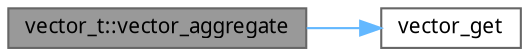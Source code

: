 digraph "vector_t::vector_aggregate"
{
 // INTERACTIVE_SVG=YES
 // LATEX_PDF_SIZE
  bgcolor="transparent";
  edge [fontname=Mononoki,fontsize=10,labelfontname=Mononoki,labelfontsize=10];
  node [fontname=Mononoki,fontsize=10,shape=box,height=0.2,width=0.4];
  rankdir="LR";
  Node1 [id="Node000001",label="vector_t::vector_aggregate",height=0.2,width=0.4,color="gray40", fillcolor="grey60", style="filled", fontcolor="black",tooltip="Perform immutable accamulating action on each element of the vector."];
  Node1 -> Node2 [id="edge1_Node000001_Node000002",color="steelblue1",style="solid",tooltip=" "];
  Node2 [id="Node000002",label="vector_get",height=0.2,width=0.4,color="grey40", fillcolor="white", style="filled",URL="$group__Vector.html#ga9437d9506a3b2799f595c88b82f160b3",tooltip="Returns pointer for the element at index."];
}
